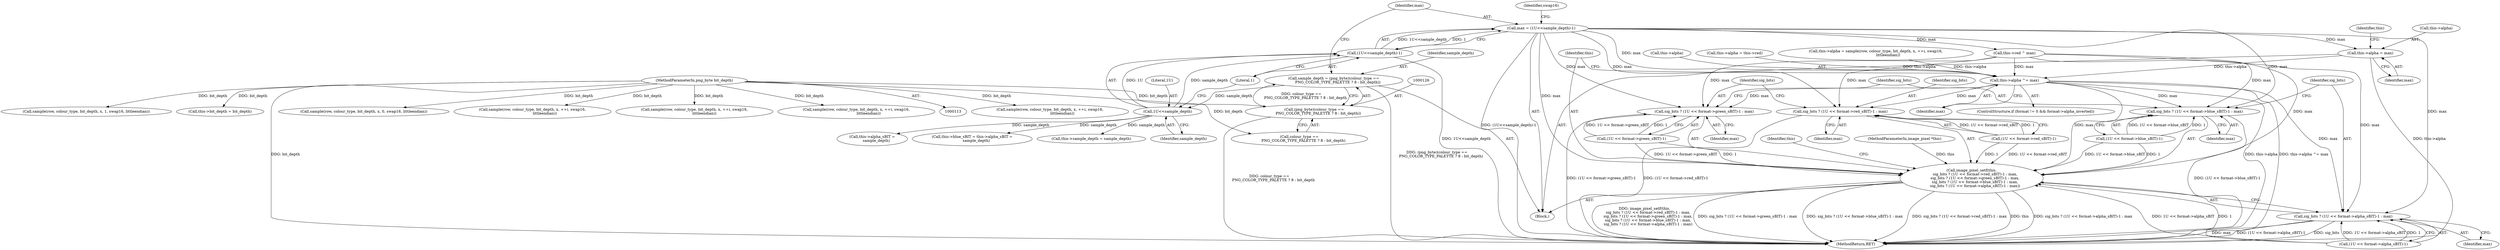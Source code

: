 digraph "0_Android_9d4853418ab2f754c2b63e091c29c5529b8b86ca_51@pointer" {
"1000195" [label="(Call,this->alpha = max)"];
"1000134" [label="(Call,max = (1U<<sample_depth)-1)"];
"1000136" [label="(Call,(1U<<sample_depth)-1)"];
"1000137" [label="(Call,1U<<sample_depth)"];
"1000123" [label="(Call,sample_depth = (png_byte)(colour_type ==\n       PNG_COLOR_TYPE_PALETTE ? 8 : bit_depth))"];
"1000125" [label="(Call,(png_byte)(colour_type ==\n       PNG_COLOR_TYPE_PALETTE ? 8 : bit_depth))"];
"1000117" [label="(MethodParameterIn,png_byte bit_depth)"];
"1000440" [label="(Call,this->alpha ^= max)"];
"1000445" [label="(Call,image_pixel_setf(this,\n      sig_bits ? (1U << format->red_sBIT)-1 : max,\n      sig_bits ? (1U << format->green_sBIT)-1 : max,\n      sig_bits ? (1U << format->blue_sBIT)-1 : max,\n      sig_bits ? (1U << format->alpha_sBIT)-1 : max))"];
"1000447" [label="(Call,sig_bits ? (1U << format->red_sBIT)-1 : max)"];
"1000457" [label="(Call,sig_bits ? (1U << format->green_sBIT)-1 : max)"];
"1000467" [label="(Call,sig_bits ? (1U << format->blue_sBIT)-1 : max)"];
"1000477" [label="(Call,sig_bits ? (1U << format->alpha_sBIT)-1 : max)"];
"1000354" [label="(Call,sample(row, colour_type, bit_depth, x, ++i, swap16,\n                     littleendian))"];
"1000195" [label="(Call,this->alpha = max)"];
"1000449" [label="(Call,(1U << format->red_sBIT)-1)"];
"1000117" [label="(MethodParameterIn,png_byte bit_depth)"];
"1000138" [label="(Literal,1U)"];
"1000445" [label="(Call,image_pixel_setf(this,\n      sig_bits ? (1U << format->red_sBIT)-1 : max,\n      sig_bits ? (1U << format->green_sBIT)-1 : max,\n      sig_bits ? (1U << format->blue_sBIT)-1 : max,\n      sig_bits ? (1U << format->alpha_sBIT)-1 : max))"];
"1000457" [label="(Call,sig_bits ? (1U << format->green_sBIT)-1 : max)"];
"1000140" [label="(Literal,1)"];
"1000468" [label="(Identifier,sig_bits)"];
"1000123" [label="(Call,sample_depth = (png_byte)(colour_type ==\n       PNG_COLOR_TYPE_PALETTE ? 8 : bit_depth))"];
"1000136" [label="(Call,(1U<<sample_depth)-1)"];
"1000466" [label="(Identifier,max)"];
"1000135" [label="(Identifier,max)"];
"1000456" [label="(Identifier,max)"];
"1000447" [label="(Call,sig_bits ? (1U << format->red_sBIT)-1 : max)"];
"1000497" [label="(Call,this->sample_depth = sample_depth)"];
"1000478" [label="(Identifier,sig_bits)"];
"1000440" [label="(Call,this->alpha ^= max)"];
"1000467" [label="(Call,sig_bits ? (1U << format->blue_sBIT)-1 : max)"];
"1000469" [label="(Call,(1U << format->blue_sBIT)-1)"];
"1000458" [label="(Identifier,sig_bits)"];
"1000290" [label="(Call,this->alpha = this->red)"];
"1000202" [label="(Identifier,this)"];
"1000134" [label="(Call,max = (1U<<sample_depth)-1)"];
"1000313" [label="(Call,sample(row, colour_type, bit_depth, x, 1, swap16, littleendian))"];
"1000492" [label="(Call,this->bit_depth = bit_depth)"];
"1000486" [label="(Identifier,max)"];
"1000542" [label="(MethodReturn,RET)"];
"1000187" [label="(Call,sample(row, colour_type, bit_depth, x, 0, swap16, littleendian))"];
"1000448" [label="(Identifier,sig_bits)"];
"1000423" [label="(Call,sample(row, colour_type, bit_depth, x, ++i, swap16,\n                     littleendian))"];
"1000479" [label="(Call,(1U << format->alpha_sBIT)-1)"];
"1000398" [label="(Call,this->red ^ max)"];
"1000196" [label="(Call,this->alpha)"];
"1000199" [label="(Identifier,max)"];
"1000333" [label="(Call,sample(row, colour_type, bit_depth, x, ++i, swap16,\n                 littleendian))"];
"1000125" [label="(Call,(png_byte)(colour_type ==\n       PNG_COLOR_TYPE_PALETTE ? 8 : bit_depth))"];
"1000368" [label="(Call,sample(row, colour_type, bit_depth, x, ++i, swap16,\n                     littleendian))"];
"1000489" [label="(Identifier,this)"];
"1000139" [label="(Identifier,sample_depth)"];
"1000212" [label="(Call,this->alpha_sBIT =\n       sample_depth)"];
"1000137" [label="(Call,1U<<sample_depth)"];
"1000127" [label="(Call,colour_type ==\n       PNG_COLOR_TYPE_PALETTE ? 8 : bit_depth)"];
"1000419" [label="(Call,this->alpha = sample(row, colour_type, bit_depth, x, ++i, swap16,\n                     littleendian))"];
"1000114" [label="(MethodParameterIn,image_pixel *this)"];
"1000444" [label="(Identifier,max)"];
"1000143" [label="(Identifier,swap16)"];
"1000432" [label="(ControlStructure,if (format != 0 && format->alpha_inverted))"];
"1000459" [label="(Call,(1U << format->green_sBIT)-1)"];
"1000121" [label="(Block,)"];
"1000208" [label="(Call,this->blue_sBIT = this->alpha_sBIT =\n       sample_depth)"];
"1000476" [label="(Identifier,max)"];
"1000477" [label="(Call,sig_bits ? (1U << format->alpha_sBIT)-1 : max)"];
"1000124" [label="(Identifier,sample_depth)"];
"1000446" [label="(Identifier,this)"];
"1000441" [label="(Call,this->alpha)"];
"1000195" -> "1000121"  [label="AST: "];
"1000195" -> "1000199"  [label="CFG: "];
"1000196" -> "1000195"  [label="AST: "];
"1000199" -> "1000195"  [label="AST: "];
"1000202" -> "1000195"  [label="CFG: "];
"1000195" -> "1000542"  [label="DDG: this->alpha"];
"1000134" -> "1000195"  [label="DDG: max"];
"1000195" -> "1000440"  [label="DDG: this->alpha"];
"1000134" -> "1000121"  [label="AST: "];
"1000134" -> "1000136"  [label="CFG: "];
"1000135" -> "1000134"  [label="AST: "];
"1000136" -> "1000134"  [label="AST: "];
"1000143" -> "1000134"  [label="CFG: "];
"1000134" -> "1000542"  [label="DDG: (1U<<sample_depth)-1"];
"1000136" -> "1000134"  [label="DDG: 1U<<sample_depth"];
"1000136" -> "1000134"  [label="DDG: 1"];
"1000134" -> "1000398"  [label="DDG: max"];
"1000134" -> "1000440"  [label="DDG: max"];
"1000134" -> "1000445"  [label="DDG: max"];
"1000134" -> "1000447"  [label="DDG: max"];
"1000134" -> "1000457"  [label="DDG: max"];
"1000134" -> "1000467"  [label="DDG: max"];
"1000134" -> "1000477"  [label="DDG: max"];
"1000136" -> "1000140"  [label="CFG: "];
"1000137" -> "1000136"  [label="AST: "];
"1000140" -> "1000136"  [label="AST: "];
"1000136" -> "1000542"  [label="DDG: 1U<<sample_depth"];
"1000137" -> "1000136"  [label="DDG: 1U"];
"1000137" -> "1000136"  [label="DDG: sample_depth"];
"1000137" -> "1000139"  [label="CFG: "];
"1000138" -> "1000137"  [label="AST: "];
"1000139" -> "1000137"  [label="AST: "];
"1000140" -> "1000137"  [label="CFG: "];
"1000123" -> "1000137"  [label="DDG: sample_depth"];
"1000137" -> "1000208"  [label="DDG: sample_depth"];
"1000137" -> "1000212"  [label="DDG: sample_depth"];
"1000137" -> "1000497"  [label="DDG: sample_depth"];
"1000123" -> "1000121"  [label="AST: "];
"1000123" -> "1000125"  [label="CFG: "];
"1000124" -> "1000123"  [label="AST: "];
"1000125" -> "1000123"  [label="AST: "];
"1000135" -> "1000123"  [label="CFG: "];
"1000123" -> "1000542"  [label="DDG: (png_byte)(colour_type ==\n       PNG_COLOR_TYPE_PALETTE ? 8 : bit_depth)"];
"1000125" -> "1000123"  [label="DDG: colour_type ==\n       PNG_COLOR_TYPE_PALETTE ? 8 : bit_depth"];
"1000125" -> "1000127"  [label="CFG: "];
"1000126" -> "1000125"  [label="AST: "];
"1000127" -> "1000125"  [label="AST: "];
"1000125" -> "1000542"  [label="DDG: colour_type ==\n       PNG_COLOR_TYPE_PALETTE ? 8 : bit_depth"];
"1000117" -> "1000125"  [label="DDG: bit_depth"];
"1000117" -> "1000113"  [label="AST: "];
"1000117" -> "1000542"  [label="DDG: bit_depth"];
"1000117" -> "1000127"  [label="DDG: bit_depth"];
"1000117" -> "1000187"  [label="DDG: bit_depth"];
"1000117" -> "1000313"  [label="DDG: bit_depth"];
"1000117" -> "1000333"  [label="DDG: bit_depth"];
"1000117" -> "1000354"  [label="DDG: bit_depth"];
"1000117" -> "1000368"  [label="DDG: bit_depth"];
"1000117" -> "1000423"  [label="DDG: bit_depth"];
"1000117" -> "1000492"  [label="DDG: bit_depth"];
"1000440" -> "1000432"  [label="AST: "];
"1000440" -> "1000444"  [label="CFG: "];
"1000441" -> "1000440"  [label="AST: "];
"1000444" -> "1000440"  [label="AST: "];
"1000446" -> "1000440"  [label="CFG: "];
"1000440" -> "1000542"  [label="DDG: this->alpha ^= max"];
"1000440" -> "1000542"  [label="DDG: this->alpha"];
"1000290" -> "1000440"  [label="DDG: this->alpha"];
"1000419" -> "1000440"  [label="DDG: this->alpha"];
"1000398" -> "1000440"  [label="DDG: max"];
"1000440" -> "1000445"  [label="DDG: max"];
"1000440" -> "1000447"  [label="DDG: max"];
"1000440" -> "1000457"  [label="DDG: max"];
"1000440" -> "1000467"  [label="DDG: max"];
"1000440" -> "1000477"  [label="DDG: max"];
"1000445" -> "1000121"  [label="AST: "];
"1000445" -> "1000477"  [label="CFG: "];
"1000446" -> "1000445"  [label="AST: "];
"1000447" -> "1000445"  [label="AST: "];
"1000457" -> "1000445"  [label="AST: "];
"1000467" -> "1000445"  [label="AST: "];
"1000477" -> "1000445"  [label="AST: "];
"1000489" -> "1000445"  [label="CFG: "];
"1000445" -> "1000542"  [label="DDG: sig_bits ? (1U << format->green_sBIT)-1 : max"];
"1000445" -> "1000542"  [label="DDG: sig_bits ? (1U << format->blue_sBIT)-1 : max"];
"1000445" -> "1000542"  [label="DDG: sig_bits ? (1U << format->red_sBIT)-1 : max"];
"1000445" -> "1000542"  [label="DDG: this"];
"1000445" -> "1000542"  [label="DDG: sig_bits ? (1U << format->alpha_sBIT)-1 : max"];
"1000445" -> "1000542"  [label="DDG: image_pixel_setf(this,\n      sig_bits ? (1U << format->red_sBIT)-1 : max,\n      sig_bits ? (1U << format->green_sBIT)-1 : max,\n      sig_bits ? (1U << format->blue_sBIT)-1 : max,\n      sig_bits ? (1U << format->alpha_sBIT)-1 : max)"];
"1000114" -> "1000445"  [label="DDG: this"];
"1000449" -> "1000445"  [label="DDG: 1U << format->red_sBIT"];
"1000449" -> "1000445"  [label="DDG: 1"];
"1000398" -> "1000445"  [label="DDG: max"];
"1000459" -> "1000445"  [label="DDG: 1U << format->green_sBIT"];
"1000459" -> "1000445"  [label="DDG: 1"];
"1000469" -> "1000445"  [label="DDG: 1U << format->blue_sBIT"];
"1000469" -> "1000445"  [label="DDG: 1"];
"1000479" -> "1000445"  [label="DDG: 1U << format->alpha_sBIT"];
"1000479" -> "1000445"  [label="DDG: 1"];
"1000447" -> "1000449"  [label="CFG: "];
"1000447" -> "1000456"  [label="CFG: "];
"1000448" -> "1000447"  [label="AST: "];
"1000449" -> "1000447"  [label="AST: "];
"1000456" -> "1000447"  [label="AST: "];
"1000458" -> "1000447"  [label="CFG: "];
"1000447" -> "1000542"  [label="DDG: (1U << format->red_sBIT)-1"];
"1000449" -> "1000447"  [label="DDG: 1U << format->red_sBIT"];
"1000449" -> "1000447"  [label="DDG: 1"];
"1000398" -> "1000447"  [label="DDG: max"];
"1000457" -> "1000459"  [label="CFG: "];
"1000457" -> "1000466"  [label="CFG: "];
"1000458" -> "1000457"  [label="AST: "];
"1000459" -> "1000457"  [label="AST: "];
"1000466" -> "1000457"  [label="AST: "];
"1000468" -> "1000457"  [label="CFG: "];
"1000457" -> "1000542"  [label="DDG: (1U << format->green_sBIT)-1"];
"1000459" -> "1000457"  [label="DDG: 1U << format->green_sBIT"];
"1000459" -> "1000457"  [label="DDG: 1"];
"1000398" -> "1000457"  [label="DDG: max"];
"1000467" -> "1000469"  [label="CFG: "];
"1000467" -> "1000476"  [label="CFG: "];
"1000468" -> "1000467"  [label="AST: "];
"1000469" -> "1000467"  [label="AST: "];
"1000476" -> "1000467"  [label="AST: "];
"1000478" -> "1000467"  [label="CFG: "];
"1000467" -> "1000542"  [label="DDG: (1U << format->blue_sBIT)-1"];
"1000469" -> "1000467"  [label="DDG: 1U << format->blue_sBIT"];
"1000469" -> "1000467"  [label="DDG: 1"];
"1000398" -> "1000467"  [label="DDG: max"];
"1000477" -> "1000479"  [label="CFG: "];
"1000477" -> "1000486"  [label="CFG: "];
"1000478" -> "1000477"  [label="AST: "];
"1000479" -> "1000477"  [label="AST: "];
"1000486" -> "1000477"  [label="AST: "];
"1000477" -> "1000542"  [label="DDG: max"];
"1000477" -> "1000542"  [label="DDG: (1U << format->alpha_sBIT)-1"];
"1000477" -> "1000542"  [label="DDG: sig_bits"];
"1000479" -> "1000477"  [label="DDG: 1U << format->alpha_sBIT"];
"1000479" -> "1000477"  [label="DDG: 1"];
"1000398" -> "1000477"  [label="DDG: max"];
}
